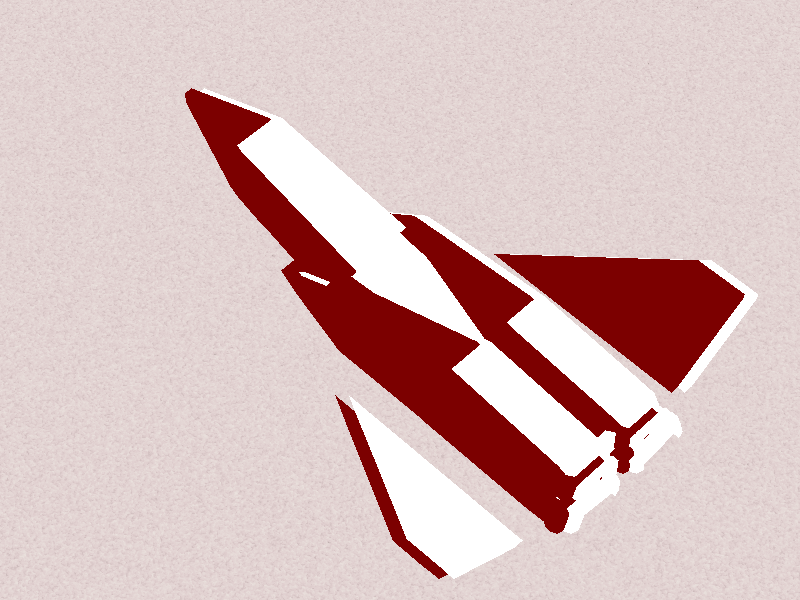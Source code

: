 // Persistence of Vision Ray Tracer Scene Description File
// File: mesh2.pov
// Vers: 3.5
// Desc: mesh2 demonstration scene
// Date: November/December 2001
// Auth: Christoph Hormann

// -w320 -h240
// -w512 -h384 +a0.3

#version 3.5;

global_settings {
  assumed_gamma 1
}


light_source {
  <200, 200, 200>*10000
  rgb 1.3
}

camera {
  location    <400, 400, 800>
  direction   y
  sky         z
  up          z
  right       (4/3)*x
  look_at     <0.0, 0, 1.2>
  angle       20
}

background {
  color rgb < 0.60, 0.70, 0.95 >
}

plane {
  z, 0

  texture {
    pigment {
      bozo
      color_map {
        [ 0.0 color rgb<0.356, 0.321, 0.274> ]
        [ 0.1 color rgb<0.611, 0.500, 0.500> ]
        [ 0.4 color rgb<0.745, 0.623, 0.623> ]
        [ 1.0 color rgb<0.837, 0.782, 0.745> ]
      }
      warp { turbulence 0.6 }
    }
    finish {
      diffuse 0.6
      ambient 0.1
      specular 0.2
      reflection {
        0.2, 0.6
        fresnel on
      }
      conserve_energy
    }
  }
  
}

#declare Mesh_TextureA=
  texture{
    pigment{
      uv_mapping
      
      spiral2 8
      color_map {
        [0.5 color rgb <0.2,0,0> ]
        [0.5 color rgb 1 ]
      }
      scale 0.8
    }
    finish {
      specular 0.3
      roughness 0.01
    }
  }


#declare Mesh_TextureB=
  texture{
    pigment{
      uv_mapping
      
      spiral2 8
      color_map {
        [0.5 color rgb 1 ]
        [0.5 color rgb <0,0,0.2> ]
      }
      scale 0.8
    }
    finish {
      specular 0.3
      roughness 0.01
    }
  }

// ------- Mesh A - without normal vectors -------     

#declare Mesh_A=
mesh2{

  vertex_vectors{
    14  
    <-1, -1, -1>, < 1, -1, -1>,
    <-1,  1, -1>, < 1,  1, -1>,
    <-1, -1,  1>, < 1, -1,  1>,
    <-1,  1,  1>, < 1,  1,  1>,
    
    -1.5*x, 1.5*x,
    -1.5*y, 1.5*y,
    -1.5*z, 1.5*z,
  }
  normal_vectors{
    14
    <-1, -1, -1>, < 1, -1, -1>,
    <-1,  1, -1>, < 1,  1, -1>,
    <-1, -1,  1>, < 1, -1,  1>,
    <-1,  1,  1>, < 1,  1,  1>,
    -x, x, -y, y, -z, z
  }
  uv_vectors{
    3
    <0.0, 0.0>,
    < 1.0,  1.0>, < 1.0, -1.0>
  }
  face_indices{
    24,
    <8,0,2>,
    <8,0,4>,
    <8,6,2>,
    <8,6,4>,
    
    <9,1,3>,
    <9,1,5>,
    <9,7,3>,
    <9,7,5>,
    
    <10,0,1>,
    <10,0,4>,
    <10,5,1>,
    <10,5,4>,
    
    <11,2,3>,
    <11,2,6>,
    <11,7,3>,
    <11,7,6>,
    
    <12,0,1>,
    <12,0,2>,
    <12,3,1>,
    <12,3,2>,
    
    <13,4,5>,
    <13,4,6>,
    <13,7,5>,
    <13,7,6>
  }
  normal_indices{
    24,
    <8,0,2>,
    <8,0,4>,
    <8,6,2>,
    <8,6,4>,
    
    <9,1,3>,
    <9,1,5>,
    <9,7,3>,
    <9,7,5>,
    
    <10,0,1>,
    <10,0,4>,
    <10,5,1>,
    <10,5,4>,
    
    <11,2,3>,
    <11,2,6>,
    <11,7,3>,
    <11,7,6>,
    
    <12,0,1>,
    <12,0,2>,
    <12,3,1>,
    <12,3,2>,
    
    <13,4,5>,
    <13,4,6>,
    <13,7,5>,
    <13,7,6>
  }
  uv_indices{
    24,
    <0,1,2>,
    <0,1,2>,
    <0,1,2>,
    <0,1,2>,
    
    <0,1,2>,
    <0,1,2>,
    <0,1,2>,
    <0,1,2>,
    
    <0,1,2>,
    <0,1,2>,
    <0,1,2>,
    <0,1,2>,
    
    <0,1,2>,
    <0,1,2>,
    <0,1,2>,
    <0,1,2>,
       
    <0,1,2>,
    <0,1,2>,
    <0,1,2>,
    <0,1,2>,
      
    <0,1,2>,
    <0,1,2>,
    <0,1,2>,
    <0,1,2>
  }
  
}

// ------- Mesh B - with normal vectors -------

#declare Mesh_B=
mesh2{    

  vertex_vectors{
   649,
		<35.57359313964844, 5.274677276611328, -3.9808349609375>, <34.990325927734375, 5.040916442871094, -54.16064453125>, <34.990318298339844, 5.040924072265625, -115.921142578125>,
		<34.717247009277344, 9.386419296264648, -4.1627197265625>, <34.990325927734375, 9.583667755126953, -53.9881591796875>, <34.990318298339844, 9.583673477172852, -115.7486572265625>,
		<26.505477905273438, -22.20844078063965, 13.875>, <15.506996154785156, -22.20844078063965, 13.875>, <-15.526336669921875, -22.20844078063965, 13.875>,
		<-26.524822235107422, -22.20844078063965, 13.875>, <26.505477905273438, -24.41971206665039, -4.16064453125>, <15.506996154785156, -24.41971206665039, -4.16064453125>,
		<-15.52634048461914, -24.41971206665039, -4.16064453125>, <-26.524822235107422, -24.41971206665039, -4.16064453125>, <26.505477905273438, -30.157182693481445, -54.16064453125>,
		<5.758598327636719, -30.157182693481445, -54.16064453125>, <-5.7779541015625, -30.157182693481445, -54.16064453125>, <-26.524829864501953, -30.157182693481445, -54.16064453125>,
		<26.505470275878906, -23.47397232055664, -115.921142578125>, <5.758598327636719, -23.473974227905273, -115.921142578125>, <-5.777961730957031, -23.473974227905273, -115.921142578125>,
		<-26.52483367919922, -23.47397232055664, -115.921142578125>, <22.948104858398438, -0.13361358642578125, 45.479736328125>, <15.506996154785156, 0.3339118957519531, 45.83935546875>,
		<-15.526336669921875, 0.3339118957519531, 45.83935546875>, <-23.550701141357422, 0.10015106201171875, 45.6595458984375>, <34.85291290283203, 5.037372589111328, -4.1610107421875>,
		<15.506996154785156, 5.040916442871094, -4.16064453125>, <-15.52634048461914, 5.040916442871094, -4.16064453125>, <-35.68688201904297, 5.442586898803711, -3.7987060546875>,
		<34.99500274658203, 5.041038513183594, -54.16064453125>, <5.75860595703125, 5.040920257568359, -16.6751708984375>, <-5.777950286865234, 5.040920257568359, -16.6751708984375>,
		<-35.009674072265625, 5.040916442871094, -54.16064453125>, <35.170509338378906, 5.045572280883789, -115.9205322265625>, <5.758598327636719, 9.03294563293457, -115.80615234375>,
		<-5.777961730957031, 9.03294563293457, -115.80615234375>, <-35.23261260986328, 5.070928573608398, -115.922119140625>, <12.381141662597656, -35.754669189453125, 89.4647216796875>,
		<-12.400470733642578, -35.754669189453125, 89.46484375>, <12.381141662597656, -9.312163352966309, 89.4647216796875>, <-12.400470733642578, -9.312163352966309, 89.46484375>,
		<1.9880561828613281, -31.61440658569336, 128.71221923828125>, <-2.0073776245117188, -31.61440658569336, 128.71221923828125>, <1.9880561828613281, -25.387754440307617, 128.71221923828125>,
		<-2.0073776245117188, -25.387754440307617, 128.71221923828125>, <10.765792846679688, 12.797492980957031, 48.412353515625>, <-10.785133361816406, 12.797492980957031, 48.412353515625>,
		<15.506996154785156, 7.417837142944336, 4.2816162109375>, <-15.52634048461914, 7.417837142944336, 4.2816162109375>, <12.381141662597656, -5.853048324584961, 84.6102294921875>,
		<-12.400470733642578, -5.853048324584961, 84.6102294921875>, <25.275474548339844, -21.781654357910156, 12.2955322265625>, <17.13060760498047, -21.78165626525879, 12.2955322265625>,
		<-17.149948120117188, -21.78165626525879, 12.2955322265625>, <-25.294815063476562, -21.78165626525879, 12.2955322265625>, <21.900039672851562, -2.304140090942383, 40.3468017578125>,
		<17.13060760498047, -2.3041419982910156, 40.3468017578125>, <-17.149944305419922, -2.3041419982910156, 40.3468017578125>, <-21.919376373291016, -2.304140090942383, 40.3468017578125>,
		<25.085357666015625, -21.78165626525879, -15.569091796875>, <17.13060760498047, -21.78165626525879, -15.569091796875>, <-17.149948120117188, -21.78165626525879, -15.569091796875>,
		<-25.104698181152344, -21.78165626525879, -15.569091796875>, <28.51715850830078, -2.304136276245117, -15.54443359375>, <17.13060760498047, -2.30413818359375, -15.54443359375>,
		<-17.149948120117188, -2.30413818359375, -15.54443359375>, <-28.5364990234375, -2.304136276245117, -15.54443359375>, <24.699127197265625, 4.996374130249023, 31.5372314453125>,
		<15.506378173828125, 4.933689117431641, 31.384033203125>, <-15.521614074707031, 5.099739074707031, 31.408447265625>, <-25.302852630615234, 5.23265266418457, 31.7181396484375>,
		<15.508232116699219, 9.469614028930664, -4.005859375>, <-15.528701782226562, 9.472131729125977, -4.0047607421875>, <-35.00580596923828, 9.61737060546875, -4.062744140625>,
		<34.85291290283203, 9.580121994018555, -53.988525390625>, <5.758598327636719, 9.583669662475586, -53.9881591796875>, <-5.7779541015625, 9.583669662475586, -53.9881591796875>,
		<-35.009674072265625, 9.58366584777832, -53.9881591796875>, <-0.009674072265625, -31.32271957397461, -29.16064453125>, <-35.009681701660156, 9.583673477172852, -115.7486572265625>,
		<-35.009674072265625, 5.040916442871094, -54.16064453125>, <-34.786956787109375, 9.553689956665039, -53.9871826171875>, <-0.009674072265625, -31.32271957397461, -29.16064453125>,
		<15.506996154785156, -21.20307159423828, 7.7181396484375>, <-15.526336669921875, -21.20307159423828, 7.71826171875>, <15.506996154785156, -19.98645782470703, -4.147216796875>,
		<-15.52634048461914, -19.98645782470703, -4.147216796875>, <5.758598327636719, -9.15595817565918, -54.147216796875>, <-5.7779541015625, -9.15595817565918, -54.147216796875>,
		<5.758598327636719, -19.04071807861328, -115.9075927734375>, <-5.777961730957031, -19.04071807861328, -115.9075927734375>, <34.990325927734375, 15.495380401611328, -53.9881591796875>,
		<35.064788818359375, 8.418846130371094, -115.7484130859375>, <5.758598327636719, 15.495384216308594, -53.9881591796875>, <-5.7779541015625, 15.495384216308594, -53.9881591796875>,
		<-35.009674072265625, 15.495380401611328, -53.9881591796875>, <-34.695411682128906, 8.374626159667969, -115.7471923828125>, <27.908409118652344, 11.015892028808594, -57.1279296875>,
		<12.84051513671875, 11.015892028808594, -57.1279296875>, <-12.859867095947266, 11.015888214111328, -57.1279296875>, <-27.927764892578125, 11.015888214111328, -57.1279296875>,
		<27.908409118652344, 14.063163757324219, -57.1279296875>, <12.84051513671875, 14.063167572021484, -57.1279296875>, <-12.859867095947266, 14.063163757324219, -57.1279296875>,
		<-27.927764892578125, 14.063159942626953, -57.1279296875>, <27.908409118652344, 11.015892028808594, -72.198486328125>, <12.84051513671875, 11.015892028808594, -72.198486328125>,
		<-12.859867095947266, 11.015888214111328, -72.198486328125>, <-27.927764892578125, 11.015888214111328, -72.198486328125>, <27.908409118652344, 10.783721923828125, -72.198486328125>,
		<12.84051513671875, 10.78372573852539, -72.198486328125>, <-12.859867095947266, 10.783721923828125, -72.198486328125>, <-27.927764892578125, 10.78371810913086, -72.198486328125>,
		<30.747894287109375, -9.216522216796875, -115.921142578125>, <5.758598327636719, -4.837575912475586, -115.8563232421875>, <-5.777961730957031, -5.003881454467773, -115.8568115234375>,
		<-30.767257690429688, -9.216524124145508, -115.921142578125>, <34.97813415527344, 5.048484802246094, -120.0211181640625>, <5.7464141845703125, 9.040506362915039, -119.9061279296875>,
		<-5.765796661376953, 9.040531158447266, -119.9061279296875>, <-34.997520446777344, 5.04850959777832, -120.0211181640625>, <30.73571014404297, -9.20896053314209, -120.0211181640625>,
		<5.7464141845703125, -4.830014228820801, -119.956298828125>, <-5.765796661376953, -4.996294975280762, -119.956787109375>, <-30.755094528198242, -9.208938598632812, -120.0211181640625>,
		<36.73370361328125, 5.610780715942383, -122.62646484375>, <4.2864990234375, 10.041927337646484, -122.498779296875>, <-4.228115081787109, 10.040973663330078, -122.4979248046875>,
		<-36.675331115722656, 5.609827041625977, -122.62548828125>, <32.024620056152344, -10.214982986450195, -122.62646484375>, <4.286491394042969, -5.354352951049805, -122.554443359375>,
		<-4.228115081787109, -5.539905548095703, -122.55419921875>, <-31.966236114501953, -10.215938568115234, -122.62548828125>, <36.725685119628906, 5.615760803222656, -125.326416015625>,
		<4.278472900390625, 10.046907424926758, -125.1988525390625>, <-4.2201080322265625, 10.045970916748047, -125.1978759765625>, <-36.667320251464844, 5.614824295043945, -125.325439453125>,
		<32.01659393310547, -10.210002899169922, -125.326416015625>, <4.278472900390625, -5.349372863769531, -125.2545166015625>, <-4.2201080322265625, -5.534909248352051, -125.254150390625>,
		<-31.958227157592773, -10.210943222045898, -125.325439453125>, <35.24907684326172, 5.1558685302734375, -127.8218994140625>, <5.480995178222656, 9.221139907836914, -127.704833984375>,
		<-5.487449645996094, 9.22104263305664, -127.7047119140625>, <-35.25553512573242, 5.155771255493164, -127.82177734375>, <30.928817749023438, -9.36318588256836, -127.8218994140625>,
		<5.480995178222656, -4.903890609741211, -127.755859375>, <-5.487449645996094, -5.073343276977539, -127.75634765625>, <-30.93526840209961, -9.36328125, -127.82177734375>,
		<31.47930145263672, 3.966480255126953, -128.7103271484375>, <8.580772399902344, 7.093608856201172, -128.6202392578125>, <-8.753395080566406, 7.095645904541016, -128.6221923828125>,
		<-31.65192222595215, 3.9685115814208984, -128.712158203125>, <28.156021118164062, -7.2020263671875, -128.7103271484375>, <8.580772399902344, -3.7717981338500977, -128.6595458984375>,
		<-8.753395080566406, -3.9000377655029297, -128.661865234375>, <-28.32863998413086, -7.199990272521973, -128.712158203125>, <31.51318359375, 3.9454574584960938, -117.3104248046875>,
		<8.614654541015625, 7.072587966918945, -117.2203369140625>, <-8.787212371826172, 7.074550628662109, -117.22216796875>, <-31.685741424560547, 3.947416305541992, -117.312255859375>,
		<28.189903259277344, -7.223050117492676, -117.3104248046875>, <8.614654541015625, -3.7928218841552734, -117.2596435546875>, <-8.787212371826172, -3.921131134033203, -117.261962890625>,
		<-28.362457275390625, -7.221083641052246, -117.312255859375>, <24.184776306152344, -21.99623680114746, -120.718505859375>, <7.976287841796875, -21.996238708496094, -120.718505859375>,
		<-7.892555236816406, -22.005672454833984, -120.71728515625>, <-24.101051330566406, -22.005672454833984, -120.71728515625>, <7.976287841796875, -18.532756805419922, -120.7080078125>,
		<-7.892555236816406, -18.542190551757812, -120.706787109375>, <27.499176025390625, -10.857604026794434, -120.718505859375>, <7.976287841796875, -7.436550140380859, -120.6678466796875>,
		<-7.892555236816406, -7.575911521911621, -120.6671142578125>, <-27.415443420410156, -10.867039680480957, -120.71728515625>, <24.182327270507812, -21.99254608154297, -122.8184814453125>,
		<7.973838806152344, -21.99254608154297, -122.8184814453125>, <-7.890117645263672, -22.001995086669922, -122.8172607421875>, <-24.098613739013672, -22.001995086669922, -122.8172607421875>,
		<7.973838806152344, -18.529064178466797, -122.8079833984375>, <-7.890117645263672, -18.53851318359375, -122.8067626953125>, <27.496726989746094, -10.853912353515625, -122.8184814453125>,
		<7.973838806152344, -7.432858467102051, -122.767822265625>, <-7.890117645263672, -7.572234153747559, -122.76708984375>, <-27.413005828857422, -10.863362312316895, -122.8172607421875>,
		<24.925537109375, -22.46341323852539, -123.619384765625>, <7.258277893066406, -22.463415145874023, -123.619384765625>, <-7.20770263671875, -22.469844818115234, -123.6185302734375>,
		<-24.87496566772461, -22.469844818115234, -123.6185302734375>, <7.258277893066406, -18.68821907043457, -123.60791015625>, <-7.20770263671875, -18.694650650024414, -123.6070556640625>,
		<28.538223266601562, -10.322300910949707, -123.619384765625>, <7.258277893066406, -6.593353271484375, -123.5640869140625>, <-7.20770263671875, -6.7414045333862305, -123.5638427734375>,
		<-28.487651824951172, -10.328734397888184, -123.6185302734375>, <24.922035217285156, -22.458139419555664, -126.619384765625>, <7.2547760009765625, -22.458139419555664, -126.619384765625>,
		<-7.204219818115234, -22.464590072631836, -126.6185302734375>, <-24.871482849121094, -22.464590072631836, -126.6185302734375>, <7.2547760009765625, -18.682945251464844, -126.60791015625>,
		<-7.204219818115234, -18.689395904541016, -126.6070556640625>, <28.53472900390625, -10.317026138305664, -126.619384765625>, <7.2547760009765625, -6.588078498840332, -126.5640869140625>,
		<-7.204219818115234, -6.736150741577148, -126.5638427734375>, <-28.484169006347656, -10.323480606079102, -126.6185302734375>, <23.815147399902344, -21.755535125732422, -126.7181396484375>,
		<8.317543029785156, -21.755535125732422, -126.7181396484375>, <-8.217693328857422, -21.766483306884766, -126.7166748046875>, <-23.715293884277344, -21.766483306884766, -126.7166748046875>,
		<8.317543029785156, -18.443960189819336, -126.7080078125>, <-8.217693328857422, -18.45490837097168, -126.7066650390625>, <26.984169006347656, -11.105437278747559, -126.7181396484375>,
		<8.317543029785156, -7.834429740905762, -126.669677734375>, <-8.217693328857422, -7.969605445861816, -126.668701171875>, <-26.884315490722656, -11.116387367248535, -126.7166748046875>,
		<23.834976196289062, -21.78542709350586, -109.7181396484375>, <8.337379455566406, -21.785429000854492, -109.7181396484375>, <-8.237442016601562, -21.796260833740234, -109.7166748046875>,
		<-23.735042572021484, -21.796260833740234, -109.7166748046875>, <8.337379455566406, -18.473854064941406, -109.7081298828125>, <-8.237442016601562, -18.48468589782715, -109.7066650390625>,
		<27.004005432128906, -11.135329246520996, -109.7181396484375>, <8.337379455566406, -7.864321708679199, -109.669677734375>, <-8.237442016601562, -7.999382972717285, -109.668701171875>,
		<-26.904064178466797, -11.146164894104004, -109.7166748046875>, <2.9636611938476562, 20.003021240234375, -76.056640625>, <-2.983020782470703, 20.003021240234375, -76.056640625>,
		<1.2039260864257812, 23.995037078857422, -114.6336669921875>, <-1.2232894897460938, 23.995037078857422, -114.6336669921875>, <1.4001388549804688, 35.0103874206543, -97.385986328125>,
		<-1.4195022583007812, 35.0103874206543, -97.385986328125>, <1.4001388549804688, 35.754669189453125, -112.87158203125>, <-1.4195022583007812, 35.754669189453125, -112.87158203125>,
		<29.092918395996094, -4.145423889160156, -4.16064453125>, <29.092910766601562, -4.145423889160156, -54.16064453125>, <29.09290313720703, -4.145416259765625, -115.921142578125>,
		<-29.112258911132812, -4.145423889160156, -4.16064453125>, <-29.112262725830078, -4.145423889160156, -54.16064453125>, <-29.112266540527344, -4.145416259765625, -115.921142578125>,
		<44.196556091308594, 9.214134216308594, -4.096435546875>, <44.29933166503906, 4.865087509155273, -4.0948486328125>, <-44.24842071533203, 5.562042236328125, -3.904541015625>,
		<44.40697479248047, 4.868753433227539, -54.0943603515625>, <44.53993225097656, 4.873285293579102, -115.8543701171875>, <-43.904273986816406, 5.1903839111328125, -116.0279541015625>,
		<-43.732452392578125, 9.736825942993164, -4.1685791015625>, <44.29933166503906, 9.4078369140625, -53.92236328125>, <-43.56665802001953, 9.673145294189453, -54.093017578125>,
		<44.4598388671875, 8.246561050415039, -115.68212890625>, <-43.49730682373047, 8.494081497192383, -115.85302734375>, <91.16600036621094, -23.50897789001465, -90.575439453125>,
		<91.30166625976562, -27.85802459716797, -90.5738525390625>, <-91.6192626953125, -22.058120727539062, -90.787841796875>, <91.44375610351562, -27.854358673095703, -105.6710205078125>,
		<91.6192626953125, -27.84982681274414, -115.69873046875>, <-91.16497802734375, -22.429779052734375, -116.2764892578125>, <-90.93818664550781, -17.883333206176758, -91.0517578125>,
		<91.30166625976562, -23.31527328491211, -105.4990234375>, <-90.71932983398438, -17.9470157623291, -106.07373046875>, <91.5135498046875, -24.476551055908203, -115.526611328125>,
		<-90.62777709960938, -19.126079559326172, -116.1015625>, <-26.524822235107422, -22.20844078063965, 13.875>, <-26.524822235107422, -24.41971206665039, -4.16064453125>,
		<-26.524822235107422, -22.20844078063965, 13.875>, <-26.524822235107422, -24.41971206665039, -4.16064453125>, <-26.524829864501953, -30.157182693481445, -54.16064453125>,
		<-26.524822235107422, -24.41971206665039, -4.16064453125>, <-26.524829864501953, -30.157182693481445, -54.16064453125>, <-26.524829864501953, -30.157182693481445, -54.16064453125>,
		<26.505470275878906, -23.47397232055664, -115.921142578125>, <26.505477905273438, -30.157182693481445, -54.16064453125>, <26.505470275878906, -23.47397232055664, -115.921142578125>,
		<26.505477905273438, -30.157182693481445, -54.16064453125>, <26.505477905273438, -24.41971206665039, -4.16064453125>, <26.505477905273438, -30.157182693481445, -54.16064453125>,
		<26.505477905273438, -24.41971206665039, -4.16064453125>, <26.505477905273438, -22.20844078063965, 13.875>, <26.505477905273438, -24.41971206665039, -4.16064453125>,
		<15.506996154785156, -22.20844078063965, 13.875>, <-15.526336669921875, -22.20844078063965, 13.875>, <15.506996154785156, -22.20844078063965, 13.875>,
		<12.381141662597656, -35.754669189453125, 89.4647216796875>, <15.506996154785156, -22.20844078063965, 13.875>, <12.381141662597656, -35.754669189453125, 89.4647216796875>,
		<-15.526336669921875, -22.20844078063965, 13.875>, <-15.526336669921875, -22.20844078063965, 13.875>, <-12.400470733642578, -35.754669189453125, 89.46484375>,
		<-2.0073776245117188, -31.61440658569336, 128.71221923828125>, <-2.0073776245117188, -31.61440658569336, 128.71221923828125>, <1.9880561828613281, -31.61440658569336, 128.71221923828125>,
		<-12.400470733642578, -35.754669189453125, 89.46484375>, <-2.0073776245117188, -25.387754440307617, 128.71221923828125>, <-2.0073776245117188, -25.387754440307617, 128.71221923828125>,
		<-12.400470733642578, -35.754669189453125, 89.46484375>, <-2.0073776245117188, -31.61440658569336, 128.71221923828125>, <-12.400470733642578, -9.312163352966309, 89.46484375>,
		<1.9880561828613281, -25.387754440307617, 128.71221923828125>, <12.381141662597656, -9.312163352966309, 89.4647216796875>, <1.9880561828613281, -25.387754440307617, 128.71221923828125>,
		<-12.400470733642578, -9.312163352966309, 89.46484375>, <-2.0073776245117188, -25.387754440307617, 128.71221923828125>, <1.9880561828613281, -31.61440658569336, 128.71221923828125>,
		<12.381141662597656, -35.754669189453125, 89.4647216796875>, <1.9880561828613281, -31.61440658569336, 128.71221923828125>, <1.9880561828613281, -25.387754440307617, 128.71221923828125>,
		<15.506996154785156, 5.040916442871094, -4.16064453125>, <15.506996154785156, 0.3339118957519531, 45.83935546875>, <15.506996154785156, 5.040916442871094, -4.16064453125>,
		<-15.526336669921875, 0.3339118957519531, 45.83935546875>, <-15.52634048461914, 5.040916442871094, -4.16064453125>, <-15.526336669921875, 0.3339118957519531, 45.83935546875>,
		<15.506996154785156, 7.417837142944336, 4.2816162109375>, <15.506996154785156, 7.417837142944336, 4.2816162109375>, <-15.52634048461914, 7.417837142944336, 4.2816162109375>,
		<15.506996154785156, 0.3339118957519531, 45.83935546875>, <12.381141662597656, -9.312163352966309, 89.4647216796875>, <15.506996154785156, 0.3339118957519531, 45.83935546875>,
		<12.381141662597656, -9.312163352966309, 89.4647216796875>, <-12.400470733642578, -9.312163352966309, 89.46484375>, <12.381141662597656, -9.312163352966309, 89.4647216796875>,
		<-12.400470733642578, -9.312163352966309, 89.46484375>, <-15.526336669921875, 0.3339118957519531, 45.83935546875>, <-12.400470733642578, -9.312163352966309, 89.46484375>,
		<26.505477905273438, -22.20844078063965, 13.875>, <15.506996154785156, -22.20844078063965, 13.875>, <26.505477905273438, -22.20844078063965, 13.875>,
		<-15.526336669921875, -22.20844078063965, 13.875>, <-26.524822235107422, -22.20844078063965, 13.875>, <-15.526336669921875, -22.20844078063965, 13.875>,
		<15.506996154785156, 0.3339118957519531, 45.83935546875>, <22.948104858398438, -0.13361358642578125, 45.479736328125>, <15.506996154785156, 0.3339118957519531, 45.83935546875>,
		<-23.550701141357422, 0.10015106201171875, 45.6595458984375>, <-15.526336669921875, 0.3339118957519531, 45.83935546875>, <-23.550701141357422, 0.10015106201171875, 45.6595458984375>,
		<15.506996154785156, -22.20844078063965, 13.875>, <15.506996154785156, 0.3339118957519531, 45.83935546875>, <15.506996154785156, -22.20844078063965, 13.875>,
		<22.948104858398438, -0.13361358642578125, 45.479736328125>, <26.505477905273438, -22.20844078063965, 13.875>, <22.948104858398438, -0.13361358642578125, 45.479736328125>,
		<-26.524822235107422, -22.20844078063965, 13.875>, <-23.550701141357422, 0.10015106201171875, 45.6595458984375>, <-26.524822235107422, -22.20844078063965, 13.875>,
		<-15.526336669921875, 0.3339118957519531, 45.83935546875>, <-15.526336669921875, -22.20844078063965, 13.875>, <-15.526336669921875, 0.3339118957519531, 45.83935546875>,
		<22.948104858398438, -0.13361358642578125, 45.479736328125>, <15.506996154785156, 0.3339118957519531, 45.83935546875>, <22.948104858398438, -0.13361358642578125, 45.479736328125>,
		<15.506996154785156, 0.3339118957519531, 45.83935546875>, <15.508232116699219, 9.469614028930664, -4.005859375>, <15.506996154785156, 5.040916442871094, -4.16064453125>,
		<15.508232116699219, 9.469614028930664, -4.005859375>, <15.506996154785156, 0.3339118957519531, 45.83935546875>, <15.506378173828125, 4.933689117431641, 31.384033203125>,
		<35.57359313964844, 5.274677276611328, -3.9808349609375>, <22.948104858398438, -0.13361358642578125, 45.479736328125>, <35.57359313964844, 5.274677276611328, -3.9808349609375>,
		<34.717247009277344, 9.386419296264648, -4.1627197265625>, <-15.526336669921875, 0.3339118957519531, 45.83935546875>, <-23.550701141357422, 0.10015106201171875, 45.6595458984375>,
		<-15.526336669921875, 0.3339118957519531, 45.83935546875>, <-23.550701141357422, 0.10015106201171875, 45.6595458984375>, <-35.00580596923828, 9.61737060546875, -4.062744140625>,
		<-35.68688201904297, 5.442586898803711, -3.7987060546875>, <-35.00580596923828, 9.61737060546875, -4.062744140625>, <-23.550701141357422, 0.10015106201171875, 45.6595458984375>,
		<-15.52634048461914, 5.040916442871094, -4.16064453125>, <-15.521614074707031, 5.099739074707031, 31.408447265625>, <-15.526336669921875, 0.3339118957519531, 45.83935546875>,
		<-15.521614074707031, 5.099739074707031, 31.408447265625>, <-15.52634048461914, 5.040916442871094, -4.16064453125>, <-15.528701782226562, 9.472131729125977, -4.0047607421875>,
		<15.506996154785156, 5.040916442871094, -4.16064453125>, <5.75860595703125, 5.040920257568359, -16.6751708984375>, <5.758598327636719, 9.583669662475586, -53.9881591796875>,
		<15.506996154785156, 5.040916442871094, -4.16064453125>, <15.508232116699219, 9.469614028930664, -4.005859375>, <5.758598327636719, 9.03294563293457, -115.80615234375>,
		<5.75860595703125, 5.040920257568359, -16.6751708984375>, <5.758598327636719, 9.583669662475586, -53.9881591796875>, <5.758598327636719, 9.03294563293457, -115.80615234375>,
		<34.990318298339844, 5.040924072265625, -115.921142578125>, <-5.777961730957031, 9.03294563293457, -115.80615234375>, <-5.7779541015625, 9.583669662475586, -53.9881591796875>,
		<-5.777950286865234, 5.040920257568359, -16.6751708984375>, <-5.777961730957031, 9.03294563293457, -115.80615234375>, <-35.23261260986328, 5.070928573608398, -115.922119140625>,
		<15.506996154785156, -24.41971206665039, -4.16064453125>, <15.506996154785156, -22.20844078063965, 13.875>, <15.506996154785156, -21.20307159423828, 7.7181396484375>,
		<15.506996154785156, -21.20307159423828, 7.7181396484375>, <15.506996154785156, -19.98645782470703, -4.147216796875>, <15.506996154785156, -24.41971206665039, -4.16064453125>,
		<15.506996154785156, -22.20844078063965, 13.875>, <-15.526336669921875, -22.20844078063965, 13.875>, <15.506996154785156, -22.20844078063965, 13.875>,
		<-15.526336669921875, -22.20844078063965, 13.875>, <-15.52634048461914, -24.41971206665039, -4.16064453125>, <-15.52634048461914, -19.98645782470703, -4.147216796875>,
		<-15.52634048461914, -19.98645782470703, -4.147216796875>, <-15.526336669921875, -21.20307159423828, 7.71826171875>, <-15.526336669921875, -22.20844078063965, 13.875>,
		<5.758598327636719, -30.157182693481445, -54.16064453125>, <15.506996154785156, -24.41971206665039, -4.16064453125>, <15.506996154785156, -19.98645782470703, -4.147216796875>,
		<15.506996154785156, -19.98645782470703, -4.147216796875>, <5.758598327636719, -9.15595817565918, -54.147216796875>, <5.758598327636719, -30.157182693481445, -54.16064453125>,
		<-15.52634048461914, -24.41971206665039, -4.16064453125>, <-5.7779541015625, -30.157182693481445, -54.16064453125>, <-5.7779541015625, -9.15595817565918, -54.147216796875>,
		<-5.7779541015625, -9.15595817565918, -54.147216796875>, <-15.52634048461914, -19.98645782470703, -4.147216796875>, <-15.52634048461914, -24.41971206665039, -4.16064453125>,
		<5.758598327636719, -23.473974227905273, -115.921142578125>, <5.758598327636719, -30.157182693481445, -54.16064453125>, <5.758598327636719, -9.15595817565918, -54.147216796875>,
		<5.758598327636719, -9.15595817565918, -54.147216796875>, <5.758598327636719, -19.04071807861328, -115.9075927734375>, <5.758598327636719, -23.473974227905273, -115.921142578125>,
		<-5.7779541015625, -30.157182693481445, -54.16064453125>, <-5.777961730957031, -23.473974227905273, -115.921142578125>, <-5.777961730957031, -19.04071807861328, -115.9075927734375>,
		<-5.777961730957031, -19.04071807861328, -115.9075927734375>, <-5.7779541015625, -9.15595817565918, -54.147216796875>, <-5.7779541015625, -30.157182693481445, -54.16064453125>,
		<34.990325927734375, 9.583667755126953, -53.9881591796875>, <35.064788818359375, 8.418846130371094, -115.7484130859375>, <35.064788818359375, 8.418846130371094, -115.7484130859375>,
		<34.990325927734375, 15.495380401611328, -53.9881591796875>, <34.990325927734375, 9.583667755126953, -53.9881591796875>, <5.758598327636719, 9.03294563293457, -115.80615234375>,
		<5.758598327636719, 9.583669662475586, -53.9881591796875>, <5.758598327636719, 15.495384216308594, -53.9881591796875>, <5.758598327636719, 9.03294563293457, -115.80615234375>,
		<35.064788818359375, 8.418846130371094, -115.7484130859375>, <-35.009674072265625, 9.58366584777832, -53.9881591796875>, <-35.009674072265625, 15.495380401611328, -53.9881591796875>,
		<-35.009674072265625, 15.495380401611328, -53.9881591796875>, <-34.695411682128906, 8.374626159667969, -115.7471923828125>, <-5.777961730957031, 9.03294563293457, -115.80615234375>,
		<-5.7779541015625, 15.495384216308594, -53.9881591796875>, <-5.7779541015625, 9.583669662475586, -53.9881591796875>, <-5.777961730957031, 9.03294563293457, -115.80615234375>,
		<-34.695411682128906, 8.374626159667969, -115.7471923828125>, <5.758598327636719, 9.583669662475586, -53.9881591796875>, <34.990325927734375, 9.583667755126953, -53.9881591796875>,
		<5.758598327636719, 9.583669662475586, -53.9881591796875>, <-35.009674072265625, 9.58366584777832, -53.9881591796875>, <-5.7779541015625, 9.583669662475586, -53.9881591796875>,
		<-35.009674072265625, 9.58366584777832, -53.9881591796875>, <34.990325927734375, 15.495380401611328, -53.9881591796875>, <5.758598327636719, 15.495384216308594, -53.9881591796875>,
		<34.990325927734375, 15.495380401611328, -53.9881591796875>, <-5.7779541015625, 15.495384216308594, -53.9881591796875>, <-35.009674072265625, 15.495380401611328, -53.9881591796875>,
		<-5.7779541015625, 15.495384216308594, -53.9881591796875>, <34.990325927734375, 9.583667755126953, -53.9881591796875>, <34.990325927734375, 15.495380401611328, -53.9881591796875>,
		<34.990325927734375, 9.583667755126953, -53.9881591796875>, <5.758598327636719, 15.495384216308594, -53.9881591796875>, <5.758598327636719, 9.583669662475586, -53.9881591796875>,
		<5.758598327636719, 15.495384216308594, -53.9881591796875>, <-5.7779541015625, 9.583669662475586, -53.9881591796875>, <-5.7779541015625, 15.495384216308594, -53.9881591796875>,
		<-5.7779541015625, 9.583669662475586, -53.9881591796875>, <-35.009674072265625, 15.495380401611328, -53.9881591796875>, <-35.009674072265625, 9.58366584777832, -53.9881591796875>,
		<-35.009674072265625, 15.495380401611328, -53.9881591796875>, <12.84051513671875, 11.015892028808594, -57.1279296875>, <27.908409118652344, 11.015892028808594, -57.1279296875>,
		<27.908409118652344, 11.015892028808594, -72.198486328125>, <27.908409118652344, 11.015892028808594, -72.198486328125>, <12.84051513671875, 11.015892028808594, -72.198486328125>,
		<12.84051513671875, 11.015892028808594, -57.1279296875>, <-27.927764892578125, 11.015888214111328, -57.1279296875>, <-12.859867095947266, 11.015888214111328, -57.1279296875>,
		<-12.859867095947266, 11.015888214111328, -72.198486328125>, <-12.859867095947266, 11.015888214111328, -72.198486328125>, <-27.927764892578125, 11.015888214111328, -72.198486328125>,
		<-27.927764892578125, 11.015888214111328, -57.1279296875>, <-5.777961730957031, 9.03294563293457, -115.80615234375>, <5.758598327636719, 9.03294563293457, -115.80615234375>,
		<5.758598327636719, -19.04071807861328, -115.9075927734375>, <-5.777961730957031, 9.03294563293457, -115.80615234375>, <-5.777961730957031, 9.03294563293457, -115.80615234375>,
		<5.758598327636719, -19.04071807861328, -115.9075927734375>, <5.758598327636719, -19.04071807861328, -115.9075927734375>, <-5.777961730957031, -19.04071807861328, -115.9075927734375>,
		<-26.524829864501953, -30.157182693481445, -54.16064453125>, <-26.52483367919922, -23.47397232055664, -115.921142578125>, <-30.767257690429688, -9.216524124145508, -115.921142578125>,
		<-35.23261260986328, 5.070928573608398, -115.922119140625>, <-30.767257690429688, -9.216524124145508, -115.921142578125>, <-35.23261260986328, 5.070928573608398, -115.922119140625>,
		<-5.777961730957031, 9.03294563293457, -115.80615234375>, <-35.23261260986328, 5.070928573608398, -115.922119140625>, <5.758598327636719, 9.03294563293457, -115.80615234375>,
		<5.758598327636719, 9.03294563293457, -115.80615234375>, <-30.767257690429688, -9.216524124145508, -115.921142578125>, <5.758598327636719, 9.03294563293457, -115.80615234375>,
		<-5.777961730957031, 9.03294563293457, -115.80615234375>, <-5.777961730957031, 9.03294563293457, -115.80615234375>, <26.505470275878906, -23.47397232055664, -115.921142578125>,
		<5.758598327636719, -23.473974227905273, -115.921142578125>, <26.505470275878906, -23.47397232055664, -115.921142578125>, <-5.777961730957031, -23.473974227905273, -115.921142578125>,
		<-26.52483367919922, -23.47397232055664, -115.921142578125>, <-5.777961730957031, -23.473974227905273, -115.921142578125>, <5.758598327636719, -23.473974227905273, -115.921142578125>,
		<5.758598327636719, -19.04071807861328, -115.9075927734375>, <5.758598327636719, -23.473974227905273, -115.921142578125>, <-5.777961730957031, -19.04071807861328, -115.9075927734375>,
		<-5.777961730957031, -23.473974227905273, -115.921142578125>, <-5.777961730957031, -19.04071807861328, -115.9075927734375>, <26.505470275878906, -23.47397232055664, -115.921142578125>,
		<5.758598327636719, -19.04071807861328, -115.9075927734375>, <5.758598327636719, -19.04071807861328, -115.9075927734375>, <-5.777961730957031, -19.04071807861328, -115.9075927734375>,
		<-26.52483367919922, -23.47397232055664, -115.921142578125>, <-30.767257690429688, -9.216524124145508, -115.921142578125>, <-26.52483367919922, -23.47397232055664, -115.921142578125>,
		<-30.767257690429688, -9.216524124145508, -115.921142578125>, <-30.767257690429688, -9.216524124145508, -115.921142578125>, <-5.777961730957031, 9.03294563293457, -115.80615234375>,
		<-5.777950286865234, 5.040920257568359, -16.6751708984375>, <-2.983020782470703, 20.003021240234375, -76.056640625>, <-2.983020782470703, 20.003021240234375, -76.056640625>,
		<-5.777961730957031, 9.03294563293457, -115.80615234375>, <5.75860595703125, 5.040920257568359, -16.6751708984375>, <5.758598327636719, 9.03294563293457, -115.80615234375>,
		<2.9636611938476562, 20.003021240234375, -76.056640625>, <5.75860595703125, 5.040920257568359, -16.6751708984375>, <5.758598327636719, 9.03294563293457, -115.80615234375>,
		<-5.777961730957031, 9.03294563293457, -115.80615234375>, <-1.2232894897460938, 23.995037078857422, -114.6336669921875>, <-1.2232894897460938, 23.995037078857422, -114.6336669921875>,
		<1.2039260864257812, 23.995037078857422, -114.6336669921875>, <5.758598327636719, 9.03294563293457, -115.80615234375>, <-2.983020782470703, 20.003021240234375, -76.056640625>,
		<-1.4195022583007812, 35.0103874206543, -97.385986328125>, <-1.4195022583007812, 35.0103874206543, -97.385986328125>, <-1.4195022583007812, 35.754669189453125, -112.87158203125>,
		<2.9636611938476562, 20.003021240234375, -76.056640625>, <1.4001388549804688, 35.754669189453125, -112.87158203125>, <1.4001388549804688, 35.754669189453125, -112.87158203125>,
		<1.4001388549804688, 35.0103874206543, -97.385986328125>, <2.9636611938476562, 20.003021240234375, -76.056640625>, <1.2039260864257812, 23.995037078857422, -114.6336669921875>,
		<-1.2232894897460938, 23.995037078857422, -114.6336669921875>, <-1.4195022583007812, 35.754669189453125, -112.87158203125>, <-1.4195022583007812, 35.754669189453125, -112.87158203125>,
		<1.4001388549804688, 35.754669189453125, -112.87158203125>, <1.2039260864257812, 23.995037078857422, -114.6336669921875>, <15.506378173828125, 4.933689117431641, 31.384033203125>,
		<24.699127197265625, 4.996374130249023, 31.5372314453125>, <34.717247009277344, 9.386419296264648, -4.1627197265625>, <15.506378173828125, 4.933689117431641, 31.384033203125>,
		<34.717247009277344, 9.386419296264648, -4.1627197265625>, <15.508232116699219, 9.469614028930664, -4.005859375>, <-25.302852630615234, 5.23265266418457, 31.7181396484375>,
		<-15.521614074707031, 5.099739074707031, 31.408447265625>, <-25.302852630615234, 5.23265266418457, 31.7181396484375>, <35.57359313964844, 5.274677276611328, -3.9808349609375>,
		<34.990325927734375, 5.040916442871094, -54.16064453125>, <35.57359313964844, 5.274677276611328, -3.9808349609375>, <34.990325927734375, 5.040916442871094, -54.16064453125>,
		<34.990318298339844, 5.040924072265625, -115.921142578125>, <34.990325927734375, 5.040916442871094, -54.16064453125>, <-35.009674072265625, 5.040916442871094, -54.16064453125>,
		<-35.68688201904297, 5.442586898803711, -3.7987060546875>, <-35.009674072265625, 5.040916442871094, -54.16064453125>, <-35.23261260986328, 5.070928573608398, -115.922119140625>,
		<-35.009674072265625, 5.040916442871094, -54.16064453125>, <-35.23261260986328, 5.070928573608398, -115.922119140625>, <-35.23261260986328, 5.070928573608398, -115.922119140625>,
		<-35.68688201904297, 5.442586898803711, -3.7987060546875>, <35.57359313964844, 5.274677276611328, -3.9808349609375>, <-35.68688201904297, 5.442586898803711, -3.7987060546875>,
		<-35.00580596923828, 9.61737060546875, -4.062744140625>, <-35.68688201904297, 5.442586898803711, -3.7987060546875>, <-35.23261260986328, 5.070928573608398, -115.922119140625>,
		<-35.68688201904297, 5.442586898803711, -3.7987060546875>, <-44.24842071533203, 5.562042236328125, -3.904541015625>, <-44.24842071533203, 5.562042236328125, -3.904541015625>,
		<-35.23261260986328, 5.070928573608398, -115.922119140625>, <34.99500274658203, 5.041038513183594, -54.16064453125>, <35.170509338378906, 5.045572280883789, -115.9205322265625>,
		<34.99500274658203, 5.041038513183594, -54.16064453125>, <34.99500274658203, 5.041038513183594, -54.16064453125>, <35.064788818359375, 8.418846130371094, -115.7484130859375>,
		<44.53993225097656, 4.873285293579102, -115.8543701171875>, <44.4598388671875, 8.246561050415039, -115.68212890625>, <34.717247009277344, 9.386419296264648, -4.1627197265625>,
		<34.85291290283203, 5.037372589111328, -4.1610107421875>, <44.29933166503906, 4.865087509155273, -4.0948486328125>, <44.29933166503906, 4.865087509155273, -4.0948486328125>,
		<44.196556091308594, 9.214134216308594, -4.096435546875>, <34.717247009277344, 9.386419296264648, -4.1627197265625>, <-43.732452392578125, 9.736825942993164, -4.1685791015625>,
		<-34.695411682128906, 8.374626159667969, -115.7471923828125>, <-35.23261260986328, 5.070928573608398, -115.922119140625>, <-43.904273986816406, 5.1903839111328125, -116.0279541015625>,
		<-43.904273986816406, 5.1903839111328125, -116.0279541015625>, <-43.49730682373047, 8.494081497192383, -115.85302734375>, <-34.695411682128906, 8.374626159667969, -115.7471923828125>,
		<91.44375610351562, -27.854358673095703, -105.6710205078125>, <91.44375610351562, -27.854358673095703, -105.6710205078125>, <91.30166625976562, -27.85802459716797, -90.5738525390625>,
		<91.6192626953125, -27.84982681274414, -115.69873046875>, <91.6192626953125, -27.84982681274414, -115.69873046875>, <91.44375610351562, -27.854358673095703, -105.6710205078125>,
		<44.53993225097656, 4.873285293579102, -115.8543701171875>, <91.5135498046875, -24.476551055908203, -115.526611328125>, <91.5135498046875, -24.476551055908203, -115.526611328125>,
		<91.6192626953125, -27.84982681274414, -115.69873046875>, <44.53993225097656, 4.873285293579102, -115.8543701171875>, <44.4598388671875, 8.246561050415039, -115.68212890625>,
		<91.30166625976562, -23.31527328491211, -105.4990234375>, <91.30166625976562, -23.31527328491211, -105.4990234375>, <91.5135498046875, -24.476551055908203, -115.526611328125>,
		<44.4598388671875, 8.246561050415039, -115.68212890625>, <91.16600036621094, -23.50897789001465, -90.575439453125>, <91.16600036621094, -23.50897789001465, -90.575439453125>,
		<91.30166625976562, -23.31527328491211, -105.4990234375>, <44.196556091308594, 9.214134216308594, -4.096435546875>, <44.29933166503906, 4.865087509155273, -4.0948486328125>,
		<44.196556091308594, 9.214134216308594, -4.096435546875>, <-44.24842071533203, 5.562042236328125, -3.904541015625>, <-91.6192626953125, -22.058120727539062, -90.787841796875>,
		<-91.6192626953125, -22.058120727539062, -90.787841796875>, <-91.16497802734375, -22.429779052734375, -116.2764892578125>, <-43.732452392578125, 9.736825942993164, -4.1685791015625>,
		<-90.71932983398438, -17.9470157623291, -106.07373046875>, <-90.71932983398438, -17.9470157623291, -106.07373046875>, <-90.93818664550781, -17.883333206176758, -91.0517578125>,
		<-43.732452392578125, 9.736825942993164, -4.1685791015625>, <-90.62777709960938, -19.126079559326172, -116.1015625>, <-90.62777709960938, -19.126079559326172, -116.1015625>,
		<-90.71932983398438, -17.9470157623291, -106.07373046875>, <-43.49730682373047, 8.494081497192383, -115.85302734375>, <-43.904273986816406, 5.1903839111328125, -116.0279541015625>,
		<-91.16497802734375, -22.429779052734375, -116.2764892578125>, <-91.16497802734375, -22.429779052734375, -116.2764892578125>, <-90.62777709960938, -19.126079559326172, -116.1015625>,
		<-43.49730682373047, 8.494081497192383, -115.85302734375>, 
  }
  face_indices{
    500,
		<6, 11, 10>, <11, 6, 7>,
		<84, 87, 86>, <87, 84, 85>,
		<8, 13, 12>, <13, 8, 9>,
		<10, 15, 14>, <15, 10, 11>,
		<86, 89, 88>, <89, 86, 87>,
		<12, 17, 16>, <17, 12, 13>,
		<14, 19, 18>, <19, 14, 15>,
		<88, 91, 90>, <91, 88, 89>,
		<16, 21, 20>, <21, 16, 17>,
		<46, 49, 47>, <49, 46, 48>,
		<3, 76, 72>, <76, 3, 4>,
		<27, 32, 28>, <32, 27, 31>,
		<73, 78, 74>, <78, 73, 77>,
		<92, 35, 94>, <35, 92, 93>,
		<230, 233, 231>, <233, 230, 232>,
		<95, 97, 96>, <97, 95, 36>,
		<65, 61, 60>, <60, 64, 65>,
		<42, 45, 43>, <45, 42, 44>,
		<67, 63, 62>, <62, 66, 67>,
		<262, 29, 263>, <29, 264, 25>,
		<265, 33, 266>, <33, 267, 29>,
		<268, 37, 117>, <37, 269, 33>,
		<270, 1, 271>, <1, 272, 2>,
		<273, 0, 274>, <0, 275, 1>,
		<276, 22, 277>, <22, 278, 0>,
		<279, 39, 280>, <39, 281, 38>,
		<47, 50, 46>, <50, 47, 51>,
		<23, 282, 283>, <284, 23, 40>,
		<285, 41, 24>, <41, 286, 287>,
		<38, 288, 39>, <289, 38, 290>,
		<291, 292, 41>, <293, 294, 295>,
		<296, 297, 298>, <299, 300, 301>,
		<40, 302, 303>, <304, 40, 305>,
		<306, 46, 307>, <46, 308, 48>,
		<309, 49, 310>, <49, 311, 47>,
		<28, 312, 27>, <313, 28, 314>,
		<315, 50, 316>, <50, 317, 46>,
		<318, 51, 319>, <51, 320, 50>,
		<321, 47, 322>, <47, 323, 51>,
		<324, 53, 325>, <53, 326, 52>,
		<327, 55, 328>, <55, 329, 54>,
		<330, 56, 331>, <56, 332, 57>,
		<333, 58, 334>, <58, 335, 59>,
		<336, 57, 337>, <57, 338, 53>,
		<339, 52, 340>, <52, 341, 56>,
		<342, 59, 343>, <59, 344, 55>,
		<345, 54, 346>, <54, 347, 58>,
		<52, 61, 53>, <61, 52, 60>,
		<53, 65, 57>, <65, 53, 61>,
		<57, 64, 56>, <64, 57, 65>,
		<56, 60, 52>, <60, 56, 64>,
		<54, 63, 55>, <63, 54, 62>,
		<55, 67, 59>, <67, 55, 63>,
		<59, 66, 58>, <66, 59, 67>,
		<58, 62, 54>, <62, 58, 66>,
		<348, 69, 349>, <69, 350, 68>,
		<351, 352, 353>, <354, 355, 356>,
		<357, 68, 358>, <68, 359, 360>,
		<361, 71, 362>, <71, 363, 70>,
		<364, 365, 366>, <367, 368, 71>,
		<369, 370, 371>, <372, 373, 374>,
		<375, 76, 376>, <377, 378, 379>,
		<32, 73, 28>, <73, 32, 77>,
		<380, 381, 382>, <383, 5, 384>,
		<385, 386, 387>, <388, 389, 80>,
		<390, 391, 392>, <393, 394, 395>,
		<396, 397, 85>, <85, 84, 398>,
		<399, 400, 401>, <402, 403, 404>,
		<405, 406, 407>, <408, 409, 410>,
		<411, 412, 413>, <414, 415, 416>,
		<417, 418, 419>, <420, 421, 422>,
		<423, 424, 425>, <426, 427, 428>,
		<429, 5, 430>, <431, 432, 433>,
		<107, 106, 110>, <110, 111, 107>,
		<109, 108, 112>, <112, 113, 109>,
		<434, 435, 436>, <437, 438, 5>,
		<80, 439, 440>, <441, 442, 80>,
		<443, 444, 445>, <446, 80, 447>,
		<448, 449, 98>, <98, 99, 450>,
		<451, 452, 100>, <100, 101, 453>,
		<454, 455, 103>, <103, 102, 456>,
		<457, 458, 105>, <105, 104, 459>,
		<460, 461, 102>, <102, 98, 462>,
		<463, 464, 99>, <99, 103, 465>,
		<466, 467, 104>, <104, 100, 468>,
		<469, 470, 101>, <101, 105, 471>,
		<472, 473, 474>, <475, 476, 477>,
		<98, 102, 110>, <110, 106, 98>,
		<102, 103, 111>, <111, 110, 102>,
		<103, 99, 107>, <107, 111, 103>,
		<478, 479, 480>, <481, 482, 483>,
		<100, 104, 112>, <112, 108, 100>,
		<104, 105, 113>, <113, 112, 104>,
		<105, 101, 109>, <109, 113, 105>,
		<159, 158, 162>, <216, 217, 220>,
		<221, 218, 219>, <165, 161, 164>,
		<484, 485, 115>, <164, 161, 160>,
		<222, 216, 220>, <486, 116, 487>,
		<159, 162, 163>, <223, 222, 220>,
		<488, 115, 489>, <221, 219, 224>,
		<490, 491, 116>, <219, 225, 224>,
		<492, 117, 493>, <494, 495, 121>,
		<121, 125, 496>, <497, 498, 120>,
		<120, 121, 499>, <500, 34, 118>,
		<118, 119, 501>, <34, 114, 122>,
		<122, 118, 34>, <116, 502, 125>,
		<125, 124, 116>, <115, 503, 119>,
		<119, 123, 115>, <504, 116, 124>,
		<124, 120, 505>, <114, 115, 123>,
		<123, 122, 114>, <119, 118, 126>,
		<126, 127, 119>, <118, 122, 130>,
		<130, 126, 118>, <125, 121, 129>,
		<129, 133, 125>, <124, 125, 133>,
		<133, 132, 124>, <121, 120, 128>,
		<128, 129, 121>, <120, 124, 132>,
		<132, 128, 120>, <122, 123, 131>,
		<131, 130, 122>, <123, 119, 127>,
		<127, 131, 123>, <127, 126, 134>,
		<134, 135, 127>, <126, 130, 138>,
		<138, 134, 126>, <133, 129, 137>,
		<137, 141, 133>, <132, 133, 141>,
		<141, 140, 132>, <129, 128, 136>,
		<136, 137, 129>, <128, 132, 140>,
		<140, 136, 128>, <130, 131, 139>,
		<139, 138, 130>, <131, 127, 135>,
		<135, 139, 131>, <135, 134, 142>,
		<142, 143, 135>, <134, 138, 146>,
		<146, 142, 134>, <141, 137, 145>,
		<145, 149, 141>, <140, 141, 149>,
		<149, 148, 140>, <137, 136, 144>,
		<144, 145, 137>, <136, 140, 148>,
		<148, 144, 136>, <138, 139, 147>,
		<147, 146, 138>, <139, 135, 143>,
		<143, 147, 139>, <143, 142, 150>,
		<150, 151, 143>, <142, 146, 154>,
		<154, 150, 142>, <149, 145, 153>,
		<153, 157, 149>, <148, 149, 157>,
		<157, 156, 148>, <145, 144, 152>,
		<152, 153, 145>, <144, 148, 156>,
		<156, 152, 144>, <146, 147, 155>,
		<155, 154, 146>, <147, 143, 151>,
		<151, 155, 147>, <151, 150, 158>,
		<158, 159, 151>, <150, 154, 162>,
		<162, 158, 150>, <157, 153, 161>,
		<161, 165, 157>, <156, 157, 165>,
		<165, 164, 156>, <153, 152, 160>,
		<160, 161, 153>, <152, 156, 164>,
		<164, 160, 152>, <154, 155, 163>,
		<163, 162, 154>, <155, 151, 159>,
		<159, 163, 155>, <506, 507, 167>,
		<167, 166, 508>, <509, 510, 169>,
		<169, 168, 511>, <512, 513, 170>,
		<170, 167, 514>, <515, 516, 168>,
		<168, 171, 517>, <114, 518, 166>,
		<166, 172, 114>, <115, 114, 172>,
		<172, 173, 115>, <519, 115, 173>,
		<173, 170, 520>, <116, 521, 171>,
		<171, 174, 116>, <522, 523, 175>,
		<175, 169, 524>, <525, 116, 174>,
		<174, 175, 526>, <166, 167, 177>,
		<177, 176, 166>, <167, 170, 180>,
		<180, 177, 167>, <171, 168, 178>,
		<178, 181, 171>, <168, 169, 179>,
		<179, 178, 168>, <172, 166, 176>,
		<176, 182, 172>, <173, 172, 182>,
		<182, 183, 173>, <170, 173, 183>,
		<183, 180, 170>, <174, 171, 181>,
		<181, 184, 174>, <169, 175, 185>,
		<185, 179, 169>, <175, 174, 184>,
		<184, 185, 175>, <176, 177, 187>,
		<187, 186, 176>, <177, 180, 190>,
		<190, 187, 177>, <181, 178, 188>,
		<188, 191, 181>, <178, 179, 189>,
		<189, 188, 178>, <182, 176, 186>,
		<186, 192, 182>, <183, 182, 192>,
		<192, 193, 183>, <180, 183, 193>,
		<193, 190, 180>, <184, 181, 191>,
		<191, 194, 184>, <179, 185, 195>,
		<195, 189, 179>, <185, 184, 194>,
		<194, 195, 185>, <186, 187, 197>,
		<197, 196, 186>, <187, 190, 200>,
		<200, 197, 187>, <191, 188, 198>,
		<198, 201, 191>, <188, 189, 199>,
		<199, 198, 188>, <192, 186, 196>,
		<196, 202, 192>, <193, 192, 202>,
		<202, 203, 193>, <190, 193, 203>,
		<203, 200, 190>, <194, 191, 201>,
		<201, 204, 194>, <189, 195, 205>,
		<205, 199, 189>, <195, 194, 204>,
		<204, 205, 195>, <196, 197, 207>,
		<207, 206, 196>, <197, 200, 210>,
		<210, 207, 197>, <201, 198, 208>,
		<208, 211, 201>, <198, 199, 209>,
		<209, 208, 198>, <202, 196, 206>,
		<206, 212, 202>, <203, 202, 212>,
		<212, 213, 203>, <200, 203, 213>,
		<213, 210, 200>, <204, 201, 211>,
		<211, 214, 204>, <199, 205, 215>,
		<215, 209, 199>, <205, 204, 214>,
		<214, 215, 205>, <206, 207, 217>,
		<217, 216, 206>, <207, 210, 220>,
		<220, 217, 207>, <211, 208, 218>,
		<218, 221, 211>, <208, 209, 219>,
		<219, 218, 208>, <212, 206, 216>,
		<216, 222, 212>, <213, 212, 222>,
		<222, 223, 213>, <210, 213, 223>,
		<223, 220, 210>, <214, 211, 221>,
		<221, 224, 214>, <209, 215, 225>,
		<225, 219, 209>, <215, 214, 224>,
		<224, 225, 215>, <32, 31, 226>,
		<226, 227, 32>, <527, 528, 529>,
		<530, 229, 531>, <532, 533, 228>,
		<228, 534, 535>, <536, 537, 538>,
		<539, 540, 541>, <229, 542, 543>,
		<544, 545, 229>, <227, 226, 230>,
		<230, 231, 227>, <546, 228, 547>,
		<548, 549, 550>, <551, 552, 553>,
		<554, 555, 556>, <557, 558, 559>,
		<560, 561, 562>, <563, 564, 73>,
		<565, 73, 74>, <566, 567, 235>,
		<235, 234, 568>, <569, 570, 236>,
		<236, 235, 571>, <572, 573, 237>,
		<237, 238, 574>, <575, 576, 238>,
		<238, 239, 577>, <578, 81, 579>,
		<580, 30, 34>, <252, 254, 255>,
		<252, 255, 260>, <252, 260, 258>,
		<252, 258, 251>, <256, 253, 257>,
		<256, 257, 259>, <256, 259, 261>,
		<581, 582, 246>, <246, 242, 583>,
		<584, 585, 586>, <587, 245, 588>,
		<589, 590, 244>, <244, 243, 591>,
		<26, 592, 243>, <243, 241, 26>,
		<34, 593, 249>, <249, 594, 34>,
		<93, 75, 247>, <247, 595, 93>,
		<75, 3, 240>, <240, 247, 75>,
		<596, 597, 598>, <599, 600, 601>,
		<74, 82, 248>, <248, 602, 74>,
		<82, 97, 250>, <250, 248, 82>,
		<603, 604, 605>, <606, 607, 608>,
		<241, 243, 609>, <610, 611, 241>,
		<243, 244, 612>, <613, 614, 243>,
		<615, 249, 616>, <617, 618, 619>,
		<620, 247, 621>, <622, 623, 624>,
		<247, 240, 625>, <626, 627, 247>,
		<628, 629, 252>, <252, 251, 630>,
		<245, 631, 632>, <633, 634, 245>,
		<242, 246, 257>, <257, 253, 242>,
		<635, 248, 636>, <637, 638, 639>,
		<248, 250, 640>, <641, 642, 248>,
		<643, 644, 645>, <646, 647, 648>,
  }

}

object {
  Mesh_A
  texture { Mesh_TextureA }
  rotate 180*z
  rotate 90*x
  translate <-2, -2, 1.5>
}

object {
  Mesh_A
  texture { Mesh_TextureB }
  translate < 2,  2, 1.5>
}

object {
  Mesh_B
  texture { Mesh_TextureA }
  rotate 180*z
  rotate 90*x
  translate < 2, -2, 1.5>
}


object {
  Mesh_B
  texture { Mesh_TextureB }
  rotate 180*z
  rotate 90*x
  translate < -2, 2, 1.5>
}

